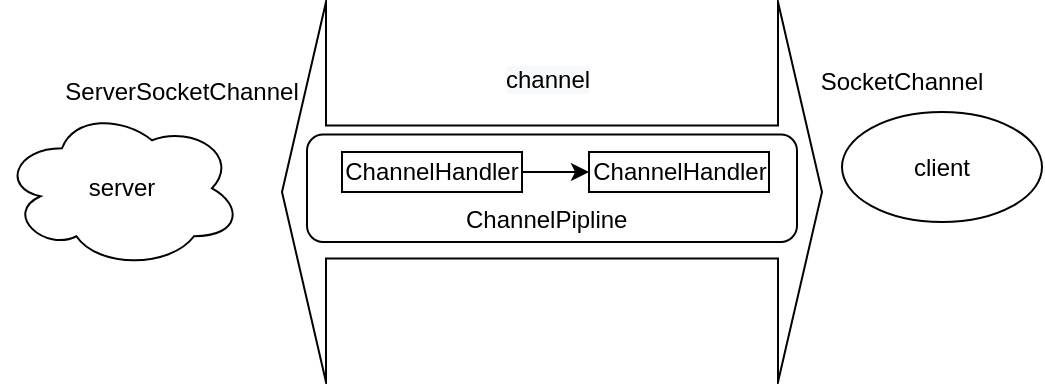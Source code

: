 <mxfile version="13.6.6" type="github"><diagram id="MnLv_0w_TifV8Hl3NhlG" name="Page-1"><mxGraphModel dx="901" dy="574" grid="1" gridSize="10" guides="1" tooltips="1" connect="1" arrows="1" fold="1" page="1" pageScale="1" pageWidth="827" pageHeight="1169" math="0" shadow="0"><root><mxCell id="0"/><mxCell id="1" parent="0"/><mxCell id="ULdh9nsuljbXBVtEyTDW-1" value="server" style="ellipse;shape=cloud;whiteSpace=wrap;html=1;" vertex="1" parent="1"><mxGeometry x="30" y="203.13" width="120" height="80" as="geometry"/></mxCell><mxCell id="ULdh9nsuljbXBVtEyTDW-2" value="client" style="ellipse;whiteSpace=wrap;html=1;" vertex="1" parent="1"><mxGeometry x="450" y="205" width="100" height="55" as="geometry"/></mxCell><mxCell id="ULdh9nsuljbXBVtEyTDW-3" value="" style="html=1;shadow=0;dashed=0;align=center;verticalAlign=middle;shape=mxgraph.arrows2.twoWayArrow;dy=0.65;dx=22;" vertex="1" parent="1"><mxGeometry x="170" y="150" width="270" height="190" as="geometry"/></mxCell><mxCell id="ULdh9nsuljbXBVtEyTDW-4" value="ServerSocketChannel" style="text;html=1;strokeColor=none;fillColor=none;align=center;verticalAlign=middle;whiteSpace=wrap;rounded=0;" vertex="1" parent="1"><mxGeometry x="100" y="185" width="40" height="20" as="geometry"/></mxCell><mxCell id="ULdh9nsuljbXBVtEyTDW-5" value="SocketChannel" style="text;html=1;strokeColor=none;fillColor=none;align=center;verticalAlign=middle;whiteSpace=wrap;rounded=0;" vertex="1" parent="1"><mxGeometry x="460" y="180" width="40" height="20" as="geometry"/></mxCell><mxCell id="ULdh9nsuljbXBVtEyTDW-6" value="&lt;meta charset=&quot;utf-8&quot;&gt;&lt;span style=&quot;color: rgb(0, 0, 0); font-family: helvetica; font-size: 12px; font-style: normal; font-weight: 400; letter-spacing: normal; text-align: center; text-indent: 0px; text-transform: none; word-spacing: 0px; background-color: rgb(248, 249, 250); display: inline; float: none;&quot;&gt;channel&lt;/span&gt;" style="text;whiteSpace=wrap;html=1;" vertex="1" parent="1"><mxGeometry x="280" y="175" width="70" height="30" as="geometry"/></mxCell><mxCell id="ULdh9nsuljbXBVtEyTDW-7" value="" style="rounded=1;whiteSpace=wrap;html=1;" vertex="1" parent="1"><mxGeometry x="182.5" y="216.25" width="245" height="53.75" as="geometry"/></mxCell><mxCell id="ULdh9nsuljbXBVtEyTDW-8" style="edgeStyle=orthogonalEdgeStyle;rounded=0;orthogonalLoop=1;jettySize=auto;html=1;exitX=1;exitY=0.5;exitDx=0;exitDy=0;entryX=0;entryY=0.5;entryDx=0;entryDy=0;" edge="1" parent="1" source="ULdh9nsuljbXBVtEyTDW-9" target="ULdh9nsuljbXBVtEyTDW-10"><mxGeometry relative="1" as="geometry"/></mxCell><mxCell id="ULdh9nsuljbXBVtEyTDW-9" value="ChannelHandler" style="rounded=0;whiteSpace=wrap;html=1;" vertex="1" parent="1"><mxGeometry x="200" y="225" width="90" height="20" as="geometry"/></mxCell><mxCell id="ULdh9nsuljbXBVtEyTDW-10" value="ChannelHandler" style="rounded=0;whiteSpace=wrap;html=1;" vertex="1" parent="1"><mxGeometry x="323.5" y="225" width="90" height="20" as="geometry"/></mxCell><mxCell id="ULdh9nsuljbXBVtEyTDW-11" value="&lt;div style=&quot;text-align: center&quot;&gt;&lt;span&gt;&lt;font face=&quot;helvetica&quot;&gt;ChannelPipline&lt;/font&gt;&lt;/span&gt;&lt;/div&gt;" style="text;whiteSpace=wrap;html=1;" vertex="1" parent="1"><mxGeometry x="260" y="245" width="70" height="30" as="geometry"/></mxCell></root></mxGraphModel></diagram></mxfile>